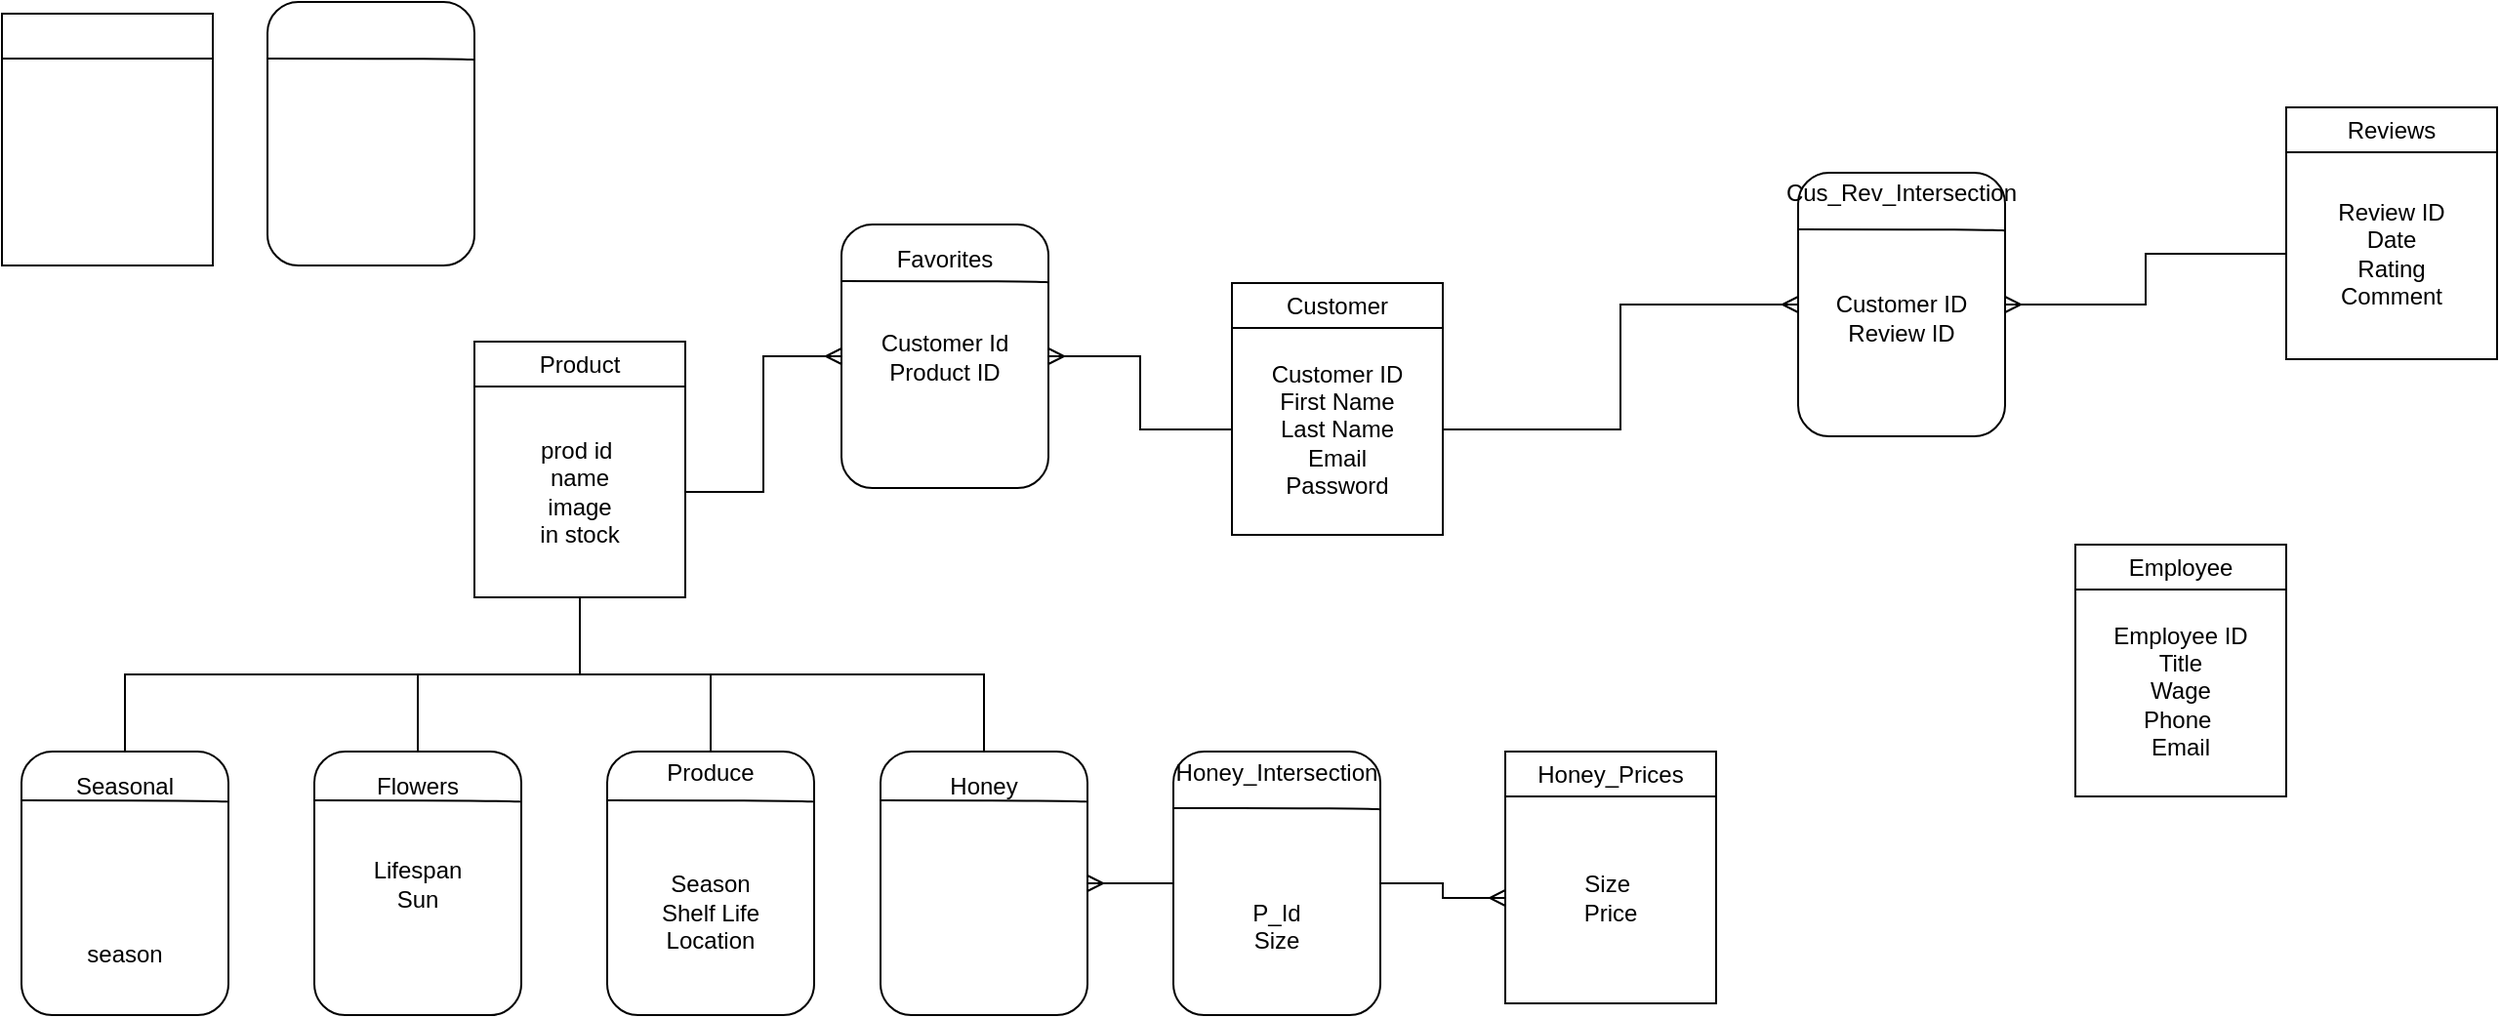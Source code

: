 <mxfile version="26.0.15">
  <diagram name="Page-1" id="ipSYv7MNwzHpP7bydC8V">
    <mxGraphModel grid="1" page="1" gridSize="10" guides="1" tooltips="1" connect="1" arrows="1" fold="1" pageScale="1" pageWidth="850" pageHeight="1100" math="0" shadow="0">
      <root>
        <mxCell id="0" />
        <mxCell id="1" parent="0" />
        <mxCell id="s9VHz7VI-gL8x3Y_xwrS-1" value="" style="whiteSpace=wrap;html=1;aspect=fixed;" vertex="1" parent="1">
          <mxGeometry x="80" y="163" width="108" height="108" as="geometry" />
        </mxCell>
        <mxCell id="s9VHz7VI-gL8x3Y_xwrS-2" value="" style="rounded=0;whiteSpace=wrap;html=1;" vertex="1" parent="1">
          <mxGeometry x="80" y="142" width="108" height="23" as="geometry" />
        </mxCell>
        <mxCell id="s9VHz7VI-gL8x3Y_xwrS-3" value="" style="rounded=1;whiteSpace=wrap;html=1;" vertex="1" parent="1">
          <mxGeometry x="216" y="136" width="106" height="135" as="geometry" />
        </mxCell>
        <mxCell id="s9VHz7VI-gL8x3Y_xwrS-4" value="" style="endArrow=none;html=1;rounded=0;fontSize=12;startSize=8;endSize=8;curved=1;" edge="1" parent="1" target="s9VHz7VI-gL8x3Y_xwrS-3">
          <mxGeometry width="50" height="50" relative="1" as="geometry">
            <mxPoint x="216" y="165" as="sourcePoint" />
            <mxPoint x="266" y="115" as="targetPoint" />
            <Array as="points">
              <mxPoint x="323" y="165" />
            </Array>
          </mxGeometry>
        </mxCell>
        <mxCell id="s9VHz7VI-gL8x3Y_xwrS-18" style="edgeStyle=orthogonalEdgeStyle;rounded=0;orthogonalLoop=1;jettySize=auto;html=1;exitX=0.5;exitY=1;exitDx=0;exitDy=0;entryX=0.5;entryY=0;entryDx=0;entryDy=0;startArrow=none;startFill=0;endArrow=none;" edge="1" parent="1" source="s9VHz7VI-gL8x3Y_xwrS-5" target="s9VHz7VI-gL8x3Y_xwrS-11">
          <mxGeometry relative="1" as="geometry" />
        </mxCell>
        <mxCell id="s9VHz7VI-gL8x3Y_xwrS-19" style="rounded=0;orthogonalLoop=1;jettySize=auto;html=1;exitX=0.5;exitY=1;exitDx=0;exitDy=0;entryX=0.5;entryY=0;entryDx=0;entryDy=0;edgeStyle=orthogonalEdgeStyle;startArrow=none;startFill=0;endArrow=none;endFill=0;" edge="1" parent="1" source="s9VHz7VI-gL8x3Y_xwrS-5" target="s9VHz7VI-gL8x3Y_xwrS-9">
          <mxGeometry relative="1" as="geometry" />
        </mxCell>
        <mxCell id="s9VHz7VI-gL8x3Y_xwrS-20" style="edgeStyle=orthogonalEdgeStyle;rounded=0;orthogonalLoop=1;jettySize=auto;html=1;exitX=0.5;exitY=1;exitDx=0;exitDy=0;entryX=0.5;entryY=0;entryDx=0;entryDy=0;endArrow=none;startFill=0;" edge="1" parent="1" source="s9VHz7VI-gL8x3Y_xwrS-5" target="s9VHz7VI-gL8x3Y_xwrS-13">
          <mxGeometry relative="1" as="geometry" />
        </mxCell>
        <mxCell id="s9VHz7VI-gL8x3Y_xwrS-24" style="edgeStyle=orthogonalEdgeStyle;rounded=0;orthogonalLoop=1;jettySize=auto;html=1;exitX=0.5;exitY=1;exitDx=0;exitDy=0;entryX=0.5;entryY=0;entryDx=0;entryDy=0;endArrow=none;startFill=0;" edge="1" parent="1" source="s9VHz7VI-gL8x3Y_xwrS-5" target="s9VHz7VI-gL8x3Y_xwrS-22">
          <mxGeometry relative="1" as="geometry" />
        </mxCell>
        <mxCell id="s9VHz7VI-gL8x3Y_xwrS-78" style="edgeStyle=orthogonalEdgeStyle;rounded=0;orthogonalLoop=1;jettySize=auto;html=1;exitX=1;exitY=0.5;exitDx=0;exitDy=0;entryX=0;entryY=0.5;entryDx=0;entryDy=0;endArrow=ERmany;endFill=0;" edge="1" parent="1" source="s9VHz7VI-gL8x3Y_xwrS-5" target="s9VHz7VI-gL8x3Y_xwrS-76">
          <mxGeometry relative="1" as="geometry" />
        </mxCell>
        <mxCell id="s9VHz7VI-gL8x3Y_xwrS-5" value="prod id&amp;nbsp;&lt;div&gt;name&lt;/div&gt;&lt;div&gt;image&lt;/div&gt;&lt;div&gt;in stock&lt;/div&gt;" style="whiteSpace=wrap;html=1;aspect=fixed;" vertex="1" parent="1">
          <mxGeometry x="322" y="333" width="108" height="108" as="geometry" />
        </mxCell>
        <mxCell id="s9VHz7VI-gL8x3Y_xwrS-6" value="Product" style="rounded=0;whiteSpace=wrap;html=1;" vertex="1" parent="1">
          <mxGeometry x="322" y="310" width="108" height="23" as="geometry" />
        </mxCell>
        <mxCell id="s9VHz7VI-gL8x3Y_xwrS-9" value="Seasonal&lt;div&gt;&lt;br&gt;&lt;/div&gt;&lt;div&gt;&amp;nbsp;&amp;nbsp;&lt;/div&gt;&lt;div&gt;&lt;br&gt;&lt;/div&gt;&lt;div&gt;&lt;br&gt;&lt;/div&gt;&lt;div&gt;&lt;br&gt;&lt;/div&gt;&lt;div&gt;season&lt;/div&gt;&lt;div&gt;&lt;br&gt;&lt;/div&gt;" style="rounded=1;whiteSpace=wrap;html=1;" vertex="1" parent="1">
          <mxGeometry x="90" y="520" width="106" height="135" as="geometry" />
        </mxCell>
        <mxCell id="s9VHz7VI-gL8x3Y_xwrS-10" value="" style="endArrow=none;html=1;rounded=0;fontSize=12;startSize=8;endSize=8;curved=1;" edge="1" parent="1" target="s9VHz7VI-gL8x3Y_xwrS-9">
          <mxGeometry width="50" height="50" relative="1" as="geometry">
            <mxPoint x="90" y="545" as="sourcePoint" />
            <mxPoint x="140" y="495" as="targetPoint" />
            <Array as="points">
              <mxPoint x="197" y="545" />
            </Array>
          </mxGeometry>
        </mxCell>
        <mxCell id="s9VHz7VI-gL8x3Y_xwrS-11" value="Flowers&lt;div&gt;&lt;br&gt;&lt;/div&gt;&lt;div&gt;&lt;br&gt;&lt;/div&gt;&lt;div&gt;Lifespan&lt;/div&gt;&lt;div&gt;Sun&lt;/div&gt;&lt;div&gt;&lt;br&gt;&lt;/div&gt;&lt;div&gt;&lt;br&gt;&lt;/div&gt;&lt;div&gt;&lt;br&gt;&lt;/div&gt;" style="rounded=1;whiteSpace=wrap;html=1;" vertex="1" parent="1">
          <mxGeometry x="240" y="520" width="106" height="135" as="geometry" />
        </mxCell>
        <mxCell id="s9VHz7VI-gL8x3Y_xwrS-12" value="" style="endArrow=none;html=1;rounded=0;fontSize=12;startSize=8;endSize=8;curved=1;" edge="1" parent="1" target="s9VHz7VI-gL8x3Y_xwrS-11">
          <mxGeometry width="50" height="50" relative="1" as="geometry">
            <mxPoint x="240" y="545" as="sourcePoint" />
            <mxPoint x="290" y="495" as="targetPoint" />
            <Array as="points">
              <mxPoint x="347" y="545" />
            </Array>
          </mxGeometry>
        </mxCell>
        <mxCell id="s9VHz7VI-gL8x3Y_xwrS-13" value="Produce&lt;div&gt;&lt;br&gt;&lt;/div&gt;&lt;div&gt;&lt;br&gt;&lt;/div&gt;&lt;div&gt;&lt;br&gt;&lt;/div&gt;&lt;div&gt;Season&lt;/div&gt;&lt;div&gt;Shelf Life&lt;/div&gt;&lt;div&gt;Location&lt;/div&gt;&lt;div&gt;&lt;br&gt;&lt;/div&gt;&lt;div&gt;&lt;br&gt;&lt;/div&gt;" style="rounded=1;whiteSpace=wrap;html=1;" vertex="1" parent="1">
          <mxGeometry x="390" y="520" width="106" height="135" as="geometry" />
        </mxCell>
        <mxCell id="s9VHz7VI-gL8x3Y_xwrS-14" value="" style="endArrow=none;html=1;rounded=0;fontSize=12;startSize=8;endSize=8;curved=1;" edge="1" parent="1" target="s9VHz7VI-gL8x3Y_xwrS-13">
          <mxGeometry width="50" height="50" relative="1" as="geometry">
            <mxPoint x="390" y="545" as="sourcePoint" />
            <mxPoint x="440" y="495" as="targetPoint" />
            <Array as="points">
              <mxPoint x="497" y="545" />
            </Array>
          </mxGeometry>
        </mxCell>
        <mxCell id="s9VHz7VI-gL8x3Y_xwrS-22" value="Honey&lt;div&gt;&lt;br&gt;&lt;/div&gt;&lt;div&gt;&lt;br&gt;&lt;/div&gt;&lt;div&gt;&lt;br&gt;&lt;/div&gt;&lt;div&gt;&lt;br&gt;&lt;/div&gt;&lt;div&gt;&lt;br&gt;&lt;/div&gt;&lt;div&gt;&lt;br&gt;&lt;/div&gt;&lt;div&gt;&lt;br&gt;&lt;/div&gt;" style="rounded=1;whiteSpace=wrap;html=1;" vertex="1" parent="1">
          <mxGeometry x="530" y="520" width="106" height="135" as="geometry" />
        </mxCell>
        <mxCell id="s9VHz7VI-gL8x3Y_xwrS-23" value="" style="endArrow=none;html=1;rounded=0;fontSize=12;startSize=8;endSize=8;curved=1;" edge="1" parent="1" target="s9VHz7VI-gL8x3Y_xwrS-22">
          <mxGeometry width="50" height="50" relative="1" as="geometry">
            <mxPoint x="530" y="545" as="sourcePoint" />
            <mxPoint x="580" y="495" as="targetPoint" />
            <Array as="points">
              <mxPoint x="637" y="545" />
            </Array>
          </mxGeometry>
        </mxCell>
        <mxCell id="s9VHz7VI-gL8x3Y_xwrS-72" style="edgeStyle=orthogonalEdgeStyle;rounded=0;orthogonalLoop=1;jettySize=auto;html=1;exitX=0;exitY=0.5;exitDx=0;exitDy=0;entryX=1;entryY=0.5;entryDx=0;entryDy=0;endArrow=ERmany;startFill=0;startArrow=none;endFill=0;" edge="1" parent="1" source="s9VHz7VI-gL8x3Y_xwrS-68" target="s9VHz7VI-gL8x3Y_xwrS-22">
          <mxGeometry relative="1" as="geometry" />
        </mxCell>
        <mxCell id="s9VHz7VI-gL8x3Y_xwrS-68" value="Honey_Intersection&lt;div&gt;&lt;br&gt;&lt;/div&gt;&lt;div&gt;&lt;br&gt;&lt;/div&gt;&lt;div&gt;&lt;br&gt;&lt;/div&gt;&lt;div&gt;&lt;br&gt;&lt;/div&gt;&lt;div&gt;P_Id&lt;/div&gt;&lt;div&gt;Size&lt;/div&gt;&lt;div&gt;&lt;br&gt;&lt;/div&gt;&lt;div&gt;&lt;br&gt;&lt;/div&gt;" style="rounded=1;whiteSpace=wrap;html=1;" vertex="1" parent="1">
          <mxGeometry x="680" y="520" width="106" height="135" as="geometry" />
        </mxCell>
        <mxCell id="s9VHz7VI-gL8x3Y_xwrS-69" value="" style="endArrow=none;html=1;rounded=0;fontSize=12;startSize=8;endSize=8;curved=1;" edge="1" parent="1" target="s9VHz7VI-gL8x3Y_xwrS-68">
          <mxGeometry width="50" height="50" relative="1" as="geometry">
            <mxPoint x="680" y="549" as="sourcePoint" />
            <mxPoint x="730" y="499" as="targetPoint" />
            <Array as="points">
              <mxPoint x="787" y="549" />
            </Array>
          </mxGeometry>
        </mxCell>
        <mxCell id="s9VHz7VI-gL8x3Y_xwrS-73" style="edgeStyle=orthogonalEdgeStyle;rounded=0;orthogonalLoop=1;jettySize=auto;html=1;exitX=0;exitY=0.5;exitDx=0;exitDy=0;entryX=1;entryY=0.5;entryDx=0;entryDy=0;startArrow=ERmany;startFill=0;endArrow=none;" edge="1" parent="1" source="s9VHz7VI-gL8x3Y_xwrS-70" target="s9VHz7VI-gL8x3Y_xwrS-68">
          <mxGeometry relative="1" as="geometry" />
        </mxCell>
        <mxCell id="s9VHz7VI-gL8x3Y_xwrS-70" value="Size&amp;nbsp;&lt;div&gt;Price&lt;/div&gt;" style="whiteSpace=wrap;html=1;aspect=fixed;" vertex="1" parent="1">
          <mxGeometry x="850" y="541" width="108" height="108" as="geometry" />
        </mxCell>
        <mxCell id="s9VHz7VI-gL8x3Y_xwrS-71" value="Honey_Prices" style="rounded=0;whiteSpace=wrap;html=1;" vertex="1" parent="1">
          <mxGeometry x="850" y="520" width="108" height="23" as="geometry" />
        </mxCell>
        <mxCell id="s9VHz7VI-gL8x3Y_xwrS-79" style="edgeStyle=orthogonalEdgeStyle;rounded=0;orthogonalLoop=1;jettySize=auto;html=1;exitX=0;exitY=0.5;exitDx=0;exitDy=0;entryX=1;entryY=0.5;entryDx=0;entryDy=0;endArrow=ERmany;endFill=0;" edge="1" parent="1" source="s9VHz7VI-gL8x3Y_xwrS-74" target="s9VHz7VI-gL8x3Y_xwrS-76">
          <mxGeometry relative="1" as="geometry" />
        </mxCell>
        <mxCell id="s9VHz7VI-gL8x3Y_xwrS-86" style="edgeStyle=orthogonalEdgeStyle;rounded=0;orthogonalLoop=1;jettySize=auto;html=1;exitX=1;exitY=0.5;exitDx=0;exitDy=0;entryX=0;entryY=0.5;entryDx=0;entryDy=0;endArrow=ERmany;endFill=0;" edge="1" parent="1" source="s9VHz7VI-gL8x3Y_xwrS-74" target="s9VHz7VI-gL8x3Y_xwrS-84">
          <mxGeometry relative="1" as="geometry" />
        </mxCell>
        <mxCell id="s9VHz7VI-gL8x3Y_xwrS-74" value="Customer ID&lt;div&gt;First Name&lt;/div&gt;&lt;div&gt;Last Name&lt;/div&gt;&lt;div&gt;Email&lt;/div&gt;&lt;div&gt;Password&lt;/div&gt;" style="whiteSpace=wrap;html=1;aspect=fixed;" vertex="1" parent="1">
          <mxGeometry x="710" y="301" width="108" height="108" as="geometry" />
        </mxCell>
        <mxCell id="s9VHz7VI-gL8x3Y_xwrS-75" value="Customer" style="rounded=0;whiteSpace=wrap;html=1;" vertex="1" parent="1">
          <mxGeometry x="710" y="280" width="108" height="23" as="geometry" />
        </mxCell>
        <mxCell id="s9VHz7VI-gL8x3Y_xwrS-76" value="Favorites&lt;div&gt;&lt;br&gt;&lt;/div&gt;&lt;div&gt;&lt;br&gt;&lt;/div&gt;&lt;div&gt;Customer Id&lt;/div&gt;&lt;div&gt;Product ID&lt;/div&gt;&lt;div&gt;&lt;br&gt;&lt;/div&gt;&lt;div&gt;&lt;br&gt;&lt;/div&gt;&lt;div&gt;&lt;br&gt;&lt;/div&gt;" style="rounded=1;whiteSpace=wrap;html=1;" vertex="1" parent="1">
          <mxGeometry x="510" y="250" width="106" height="135" as="geometry" />
        </mxCell>
        <mxCell id="s9VHz7VI-gL8x3Y_xwrS-77" value="" style="endArrow=none;html=1;rounded=0;fontSize=12;startSize=8;endSize=8;curved=1;" edge="1" parent="1" target="s9VHz7VI-gL8x3Y_xwrS-76">
          <mxGeometry width="50" height="50" relative="1" as="geometry">
            <mxPoint x="510" y="279" as="sourcePoint" />
            <mxPoint x="560" y="229" as="targetPoint" />
            <Array as="points">
              <mxPoint x="617" y="279" />
            </Array>
          </mxGeometry>
        </mxCell>
        <mxCell id="s9VHz7VI-gL8x3Y_xwrS-80" value="Employee ID&lt;div&gt;Title&lt;/div&gt;&lt;div&gt;Wage&lt;/div&gt;&lt;div&gt;Phone&amp;nbsp;&lt;/div&gt;&lt;div&gt;Email&lt;/div&gt;" style="whiteSpace=wrap;html=1;aspect=fixed;" vertex="1" parent="1">
          <mxGeometry x="1142" y="435" width="108" height="108" as="geometry" />
        </mxCell>
        <mxCell id="s9VHz7VI-gL8x3Y_xwrS-81" value="Employee" style="rounded=0;whiteSpace=wrap;html=1;" vertex="1" parent="1">
          <mxGeometry x="1142" y="414" width="108" height="23" as="geometry" />
        </mxCell>
        <mxCell id="s9VHz7VI-gL8x3Y_xwrS-87" style="edgeStyle=orthogonalEdgeStyle;rounded=0;orthogonalLoop=1;jettySize=auto;html=1;exitX=0;exitY=0.5;exitDx=0;exitDy=0;entryX=1;entryY=0.5;entryDx=0;entryDy=0;endArrow=ERmany;endFill=0;" edge="1" parent="1" source="s9VHz7VI-gL8x3Y_xwrS-82" target="s9VHz7VI-gL8x3Y_xwrS-84">
          <mxGeometry relative="1" as="geometry" />
        </mxCell>
        <mxCell id="s9VHz7VI-gL8x3Y_xwrS-82" value="Review ID&lt;div&gt;Date&lt;/div&gt;&lt;div&gt;Rating&lt;/div&gt;&lt;div&gt;Comment&lt;/div&gt;" style="whiteSpace=wrap;html=1;aspect=fixed;" vertex="1" parent="1">
          <mxGeometry x="1250" y="211" width="108" height="108" as="geometry" />
        </mxCell>
        <mxCell id="s9VHz7VI-gL8x3Y_xwrS-83" value="Reviews" style="rounded=0;whiteSpace=wrap;html=1;" vertex="1" parent="1">
          <mxGeometry x="1250" y="190" width="108" height="23" as="geometry" />
        </mxCell>
        <mxCell id="s9VHz7VI-gL8x3Y_xwrS-84" value="Cus_Rev_Intersection&lt;div&gt;&lt;br&gt;&lt;/div&gt;&lt;div&gt;&lt;br&gt;&lt;/div&gt;&lt;div&gt;&lt;br&gt;&lt;/div&gt;&lt;div&gt;Customer ID&lt;/div&gt;&lt;div&gt;Review ID&lt;/div&gt;&lt;div&gt;&lt;br&gt;&lt;/div&gt;&lt;div&gt;&lt;br&gt;&lt;/div&gt;&lt;div&gt;&lt;br&gt;&lt;/div&gt;" style="rounded=1;whiteSpace=wrap;html=1;" vertex="1" parent="1">
          <mxGeometry x="1000" y="223.5" width="106" height="135" as="geometry" />
        </mxCell>
        <mxCell id="s9VHz7VI-gL8x3Y_xwrS-85" value="" style="endArrow=none;html=1;rounded=0;fontSize=12;startSize=8;endSize=8;curved=1;" edge="1" parent="1" target="s9VHz7VI-gL8x3Y_xwrS-84">
          <mxGeometry width="50" height="50" relative="1" as="geometry">
            <mxPoint x="1000" y="252.5" as="sourcePoint" />
            <mxPoint x="1050" y="202.5" as="targetPoint" />
            <Array as="points">
              <mxPoint x="1107" y="252.5" />
            </Array>
          </mxGeometry>
        </mxCell>
      </root>
    </mxGraphModel>
  </diagram>
</mxfile>

